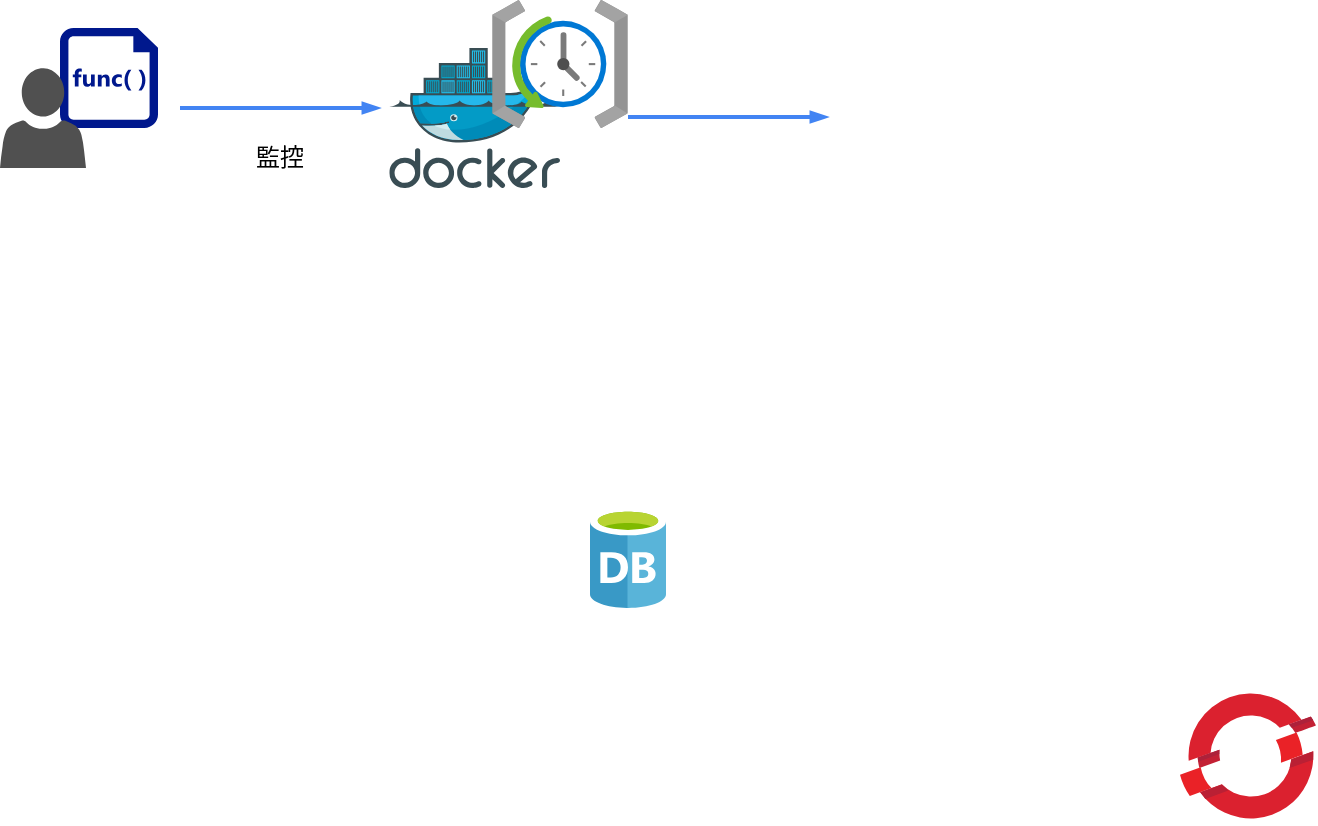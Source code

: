 <mxfile version="24.2.5" type="github">
  <diagram id="C5RBs43oDa-KdzZeNtuy" name="Page-1">
    <mxGraphModel dx="1434" dy="676" grid="1" gridSize="10" guides="1" tooltips="1" connect="1" arrows="1" fold="1" page="1" pageScale="1" pageWidth="827" pageHeight="1169" math="0" shadow="0">
      <root>
        <mxCell id="WIyWlLk6GJQsqaUBKTNV-0" />
        <mxCell id="WIyWlLk6GJQsqaUBKTNV-1" parent="WIyWlLk6GJQsqaUBKTNV-0" />
        <mxCell id="BOvwh2sCwzAacRZ0D2Zo-1" value="" style="image;aspect=fixed;html=1;points=[];align=center;fontSize=12;image=img/lib/azure2/containers/Azure_Red_Hat_OpenShift.svg;" vertex="1" parent="WIyWlLk6GJQsqaUBKTNV-1">
          <mxGeometry x="690" y="440" width="68" height="68" as="geometry" />
        </mxCell>
        <mxCell id="BOvwh2sCwzAacRZ0D2Zo-4" value="" style="image;sketch=0;aspect=fixed;html=1;points=[];align=center;fontSize=12;image=img/lib/mscae/Docker.svg;" vertex="1" parent="WIyWlLk6GJQsqaUBKTNV-1">
          <mxGeometry x="294.62" y="120" width="85.38" height="70" as="geometry" />
        </mxCell>
        <mxCell id="BOvwh2sCwzAacRZ0D2Zo-5" value="" style="sketch=0;aspect=fixed;pointerEvents=1;shadow=0;dashed=0;html=1;strokeColor=none;labelPosition=center;verticalLabelPosition=bottom;verticalAlign=top;align=center;fillColor=#00188D;shape=mxgraph.mscae.enterprise.code_file" vertex="1" parent="WIyWlLk6GJQsqaUBKTNV-1">
          <mxGeometry x="130" y="110" width="49" height="50" as="geometry" />
        </mxCell>
        <mxCell id="BOvwh2sCwzAacRZ0D2Zo-6" value="" style="sketch=0;pointerEvents=1;shadow=0;dashed=0;html=1;strokeColor=none;labelPosition=center;verticalLabelPosition=bottom;verticalAlign=top;align=center;fillColor=#505050;shape=mxgraph.mscae.intune.account_portal" vertex="1" parent="WIyWlLk6GJQsqaUBKTNV-1">
          <mxGeometry x="100" y="130" width="43" height="50" as="geometry" />
        </mxCell>
        <mxCell id="BOvwh2sCwzAacRZ0D2Zo-7" value="" style="edgeStyle=orthogonalEdgeStyle;fontSize=12;html=1;endArrow=blockThin;endFill=1;rounded=0;strokeWidth=2;endSize=4;startSize=4;dashed=0;strokeColor=#4284F3;" edge="1" parent="WIyWlLk6GJQsqaUBKTNV-1">
          <mxGeometry width="100" relative="1" as="geometry">
            <mxPoint x="190" y="150" as="sourcePoint" />
            <mxPoint x="290" y="150" as="targetPoint" />
          </mxGeometry>
        </mxCell>
        <mxCell id="BOvwh2sCwzAacRZ0D2Zo-9" value="" style="image;aspect=fixed;html=1;points=[];align=center;fontSize=12;image=img/lib/azure2/management_governance/Scheduler_Job_Collections.svg;" vertex="1" parent="WIyWlLk6GJQsqaUBKTNV-1">
          <mxGeometry x="346" y="96" width="68" height="64" as="geometry" />
        </mxCell>
        <mxCell id="BOvwh2sCwzAacRZ0D2Zo-11" value="監控" style="text;strokeColor=none;align=center;fillColor=none;html=1;verticalAlign=middle;whiteSpace=wrap;rounded=0;" vertex="1" parent="WIyWlLk6GJQsqaUBKTNV-1">
          <mxGeometry x="210" y="160" width="60" height="30" as="geometry" />
        </mxCell>
        <mxCell id="BOvwh2sCwzAacRZ0D2Zo-13" value="" style="edgeStyle=orthogonalEdgeStyle;fontSize=12;html=1;endArrow=blockThin;endFill=1;rounded=0;strokeWidth=2;endSize=4;startSize=4;dashed=0;strokeColor=#4284F3;" edge="1" parent="WIyWlLk6GJQsqaUBKTNV-1">
          <mxGeometry width="100" relative="1" as="geometry">
            <mxPoint x="414" y="154.5" as="sourcePoint" />
            <mxPoint x="514" y="154.5" as="targetPoint" />
          </mxGeometry>
        </mxCell>
        <mxCell id="BOvwh2sCwzAacRZ0D2Zo-14" value="" style="image;sketch=0;aspect=fixed;html=1;points=[];align=center;fontSize=12;image=img/lib/mscae/Database_General.svg;" vertex="1" parent="WIyWlLk6GJQsqaUBKTNV-1">
          <mxGeometry x="395" y="350" width="38" height="50" as="geometry" />
        </mxCell>
      </root>
    </mxGraphModel>
  </diagram>
</mxfile>
